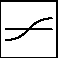 // tansig symbol for nnet

// define size of outer square = 1cm
unitsize(1cm);
draw(unitsquare);

// in the middle one short line from left to right
draw((0.1,0.5)--(0.9,0.5));

// now draw tansig
import graph;

real f(real x) {return tanh(x);}
draw(shift(0.5,0.5)*((scale(0.2)*graph(f,-2.0,2.0,operator ..))));
//shift(2,1);

//scale(real 0.5);